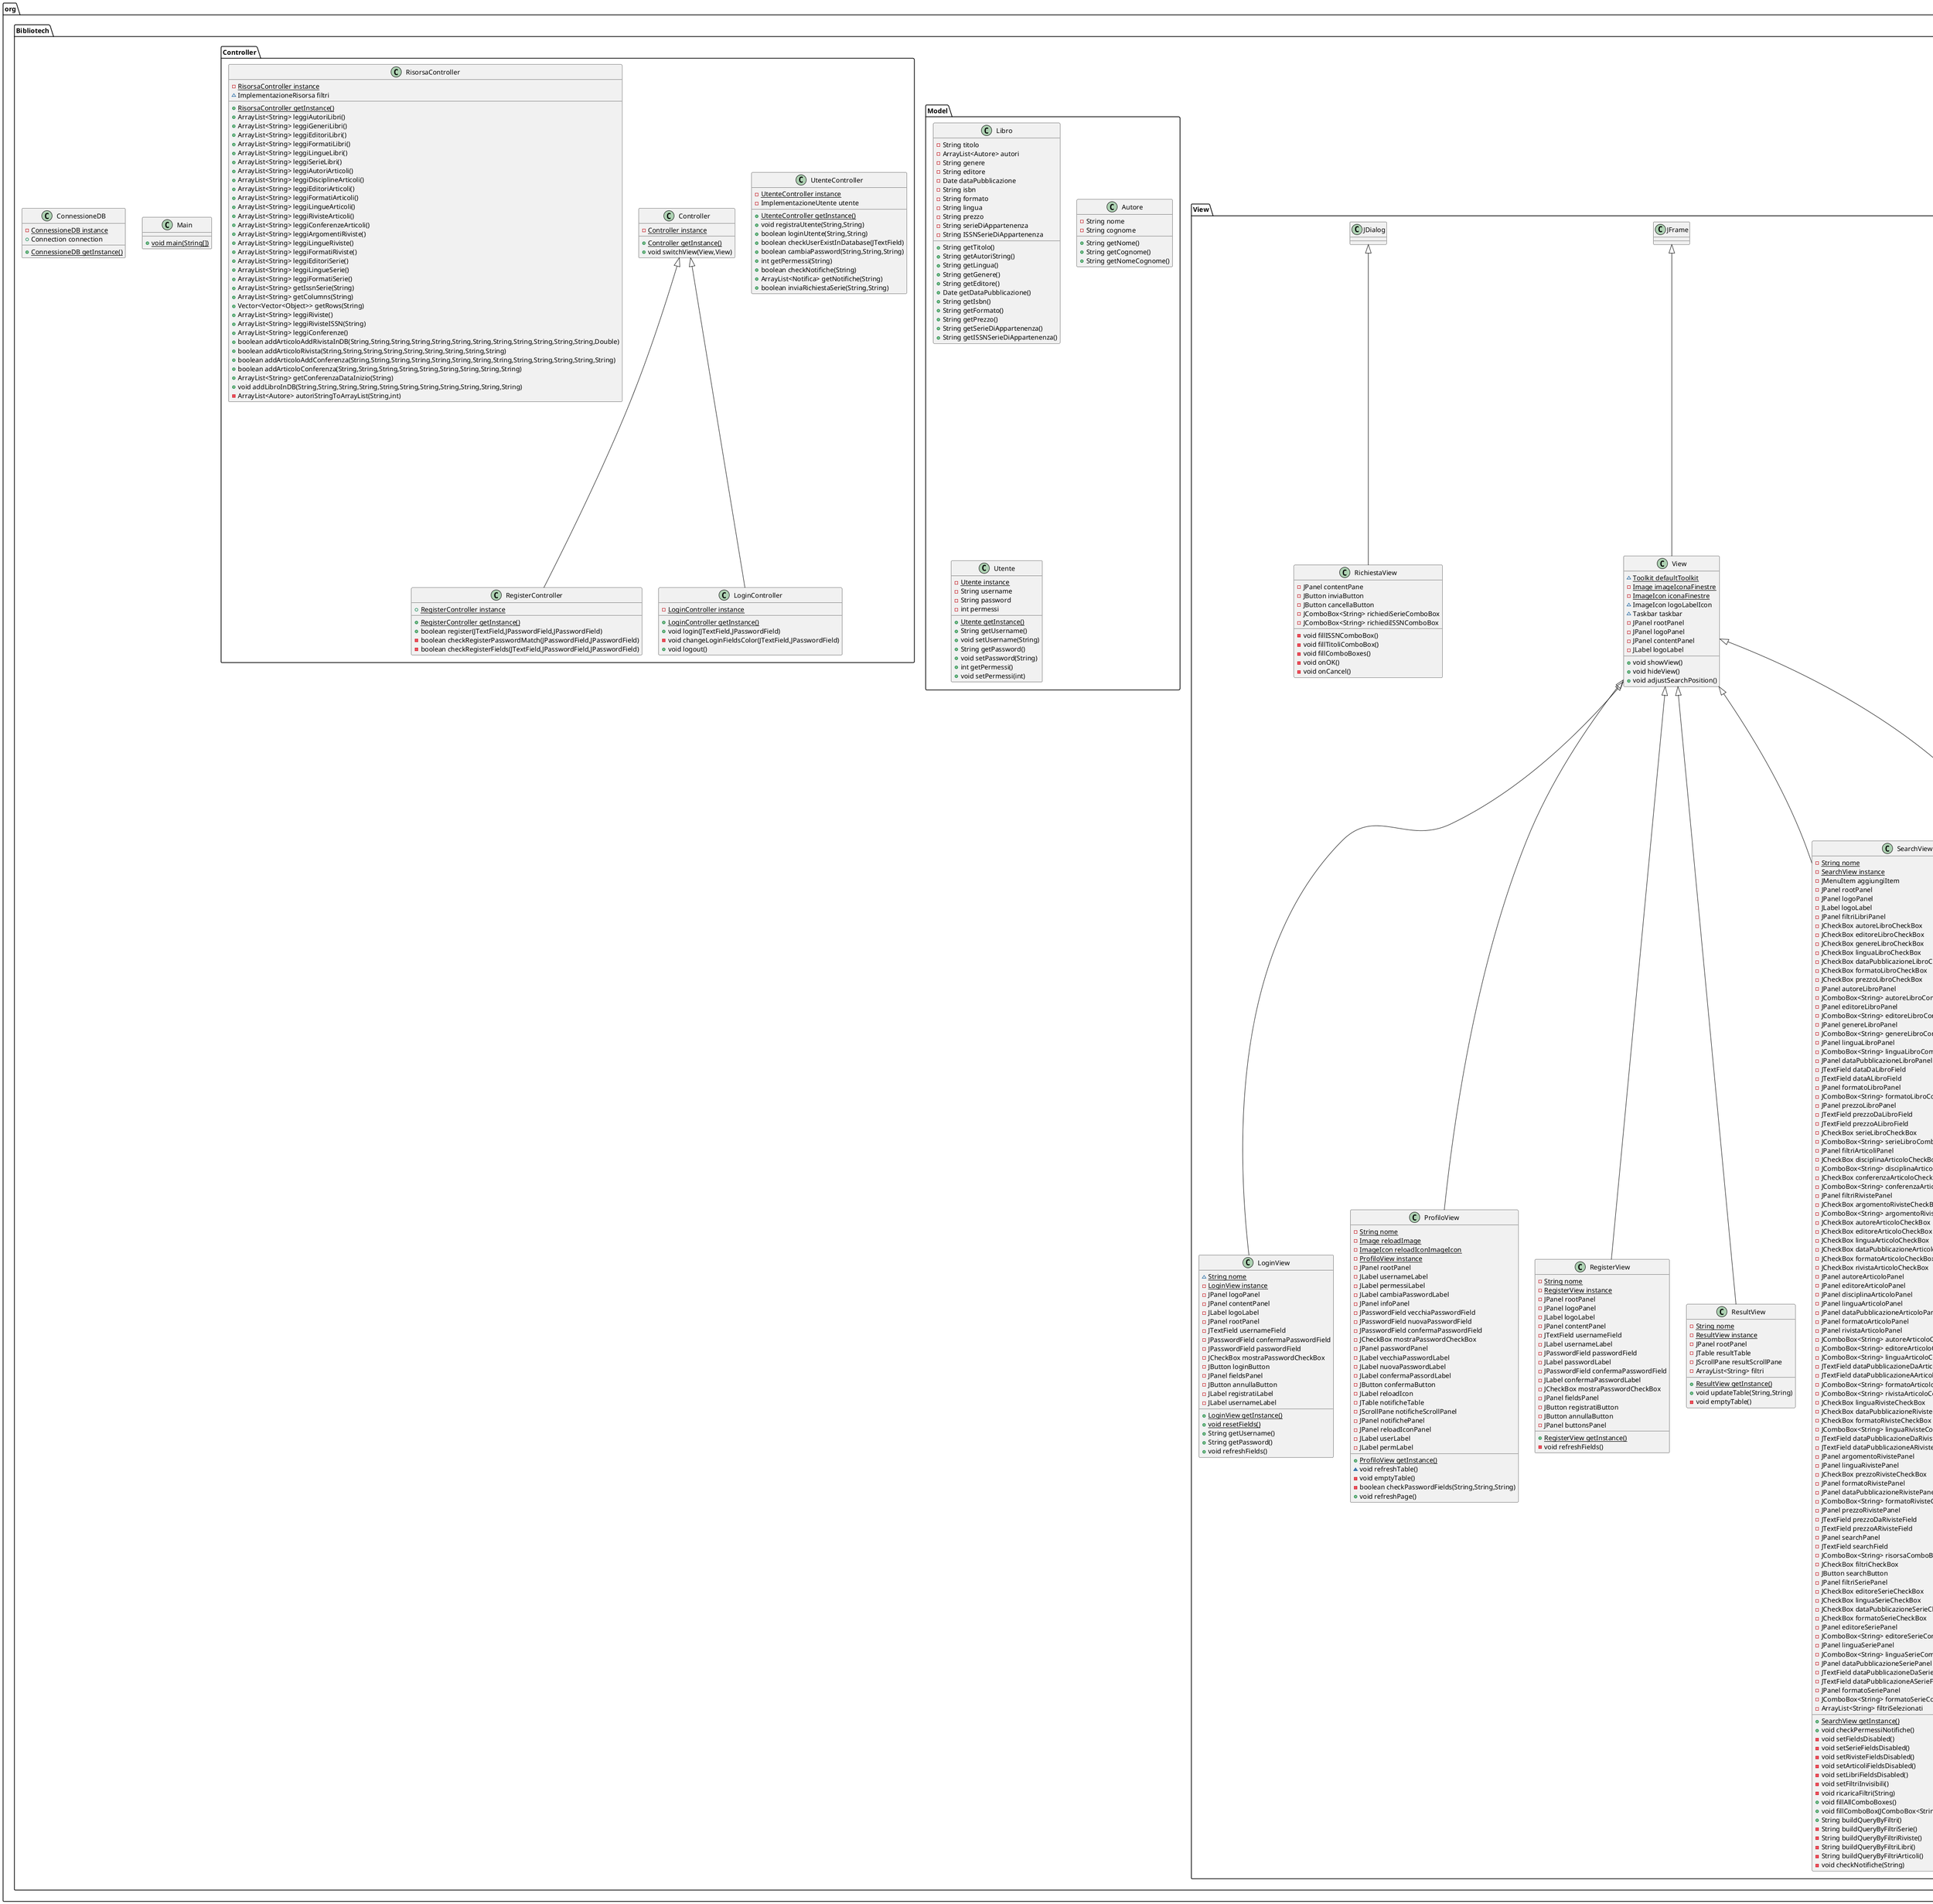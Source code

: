 @startuml
interface org.Bibliotech.DAO.risorsaDao {
~ boolean addLibro(Libro)
~ boolean addArticoloRivista(String,String,String,String,String,String,String,String,String)
~ boolean addArticoloAddRivistaInDB(String,String,String,String,String,String,String,String,String,String,String,String,Double)
+ boolean addArticoloConferenza(String,String,String,String,String,String,String,String,String)
+ boolean addArticoloAddConferenza(String,String,String,String,String,String,String,String,String,String,String,String,String)
~ ArrayList<String> getAutoriLibri()
~ ArrayList<String> getGenereLibri()
~ ArrayList<String> getLinguaLibri()
~ ArrayList<String> getEditoreLibri()
~ ArrayList<String> getFormatoLibri()
~ ArrayList<String> getSerieLibri()
~ ArrayList<String> getAutoriArticoli()
~ ArrayList<String> getDisciplinaArticoli()
~ ArrayList<String> getLinguaArticoli()
~ ArrayList<String> getEditoreArticoli()
~ ArrayList<String> getFormatoArticoli()
~ ArrayList<String> getRivistaArticoli()
~ ArrayList<String> getConferenzeArticoli()
~ ArrayList<String> getArgomentiRiviste()
~ ArrayList<String> getLingueRiviste()
~ ArrayList<String> getFormatiRiviste()
~ ArrayList<String> getEditoriSerie()
~ ArrayList<String> getLingueSerie()
~ ArrayList<String> getFormatiSerie()
~ ArrayList<String> getIssnSerie(String)
~ ArrayList<String> getRiviste()
~ ArrayList<String> getConferenze()
}
class org.Bibliotech.View.LoginView {
~ {static} String nome
- {static} LoginView instance
- JPanel logoPanel
- JPanel contentPanel
- JLabel logoLabel
- JPanel rootPanel
- JTextField usernameField
- JPasswordField confermaPasswordField
- JPasswordField passwordField
- JCheckBox mostraPasswordCheckBox
- JButton loginButton
- JPanel fieldsPanel
- JButton annullaButton
- JLabel registratiLabel
- JLabel usernameLabel
+ {static} LoginView getInstance()
+ {static} void resetFields()
+ String getUsername()
+ String getPassword()
+ void refreshFields()
}
class org.Bibliotech.View.ProfiloView {
- {static} String nome
- {static} Image reloadImage
- {static} ImageIcon reloadIconImageIcon
- {static} ProfiloView instance
- JPanel rootPanel
- JLabel usernameLabel
- JLabel permessiLabel
- JLabel cambiaPasswordLabel
- JPanel infoPanel
- JPasswordField vecchiaPasswordField
- JPasswordField nuovaPasswordField
- JPasswordField confermaPasswordField
- JCheckBox mostraPasswordCheckBox
- JPanel passwordPanel
- JLabel vecchiaPasswordLabel
- JLabel nuovaPasswordLabel
- JLabel confermaPassordLabel
- JButton confermaButton
- JLabel reloadIcon
- JTable notificheTable
- JScrollPane notificheScrollPanel
- JPanel notifichePanel
- JPanel reloadIconPanel
- JLabel userLabel
- JLabel permLabel
+ {static} ProfiloView getInstance()
~ void refreshTable()
- void emptyTable()
- boolean checkPasswordFields(String,String,String)
+ void refreshPage()
}
class org.Bibliotech.Main {
+ {static} void main(String[])
}
class org.Bibliotech.Model.Libro {
- String titolo
- ArrayList<Autore> autori
- String genere
- String editore
- Date dataPubblicazione
- String isbn
- String formato
- String lingua
- String prezzo
- String serieDiAppartenenza
- String ISSNSerieDiAppartenenza
+ String getTitolo()
+ String getAutoriString()
+ String getLingua()
+ String getGenere()
+ String getEditore()
+ Date getDataPubblicazione()
+ String getIsbn()
+ String getFormato()
+ String getPrezzo()
+ String getSerieDiAppartenenza()
+ String getISSNSerieDiAppartenenza()
}
class org.Bibliotech.Model.Autore {
- String nome
- String cognome
+ String getNome()
+ String getCognome()
+ String getNomeCognome()
}
class org.Bibliotech.View.RegisterView {
- {static} String nome
- {static} RegisterView instance
- JPanel rootPanel
- JPanel logoPanel
- JLabel logoLabel
- JPanel contentPanel
- JTextField usernameField
- JLabel usernameLabel
- JPasswordField passwordField
- JLabel passwordLabel
- JPasswordField confermaPasswordField
- JLabel confermaPasswordLabel
- JCheckBox mostraPasswordCheckBox
- JPanel fieldsPanel
- JButton registratiButton
- JButton annullaButton
- JPanel buttonsPanel
+ {static} RegisterView getInstance()
- void refreshFields()
}
interface org.Bibliotech.DAO.UtenteDao {
~ boolean checkLogin(String,String)
~ boolean addUser(String,String)
~ boolean changePassword(String,String)
~ int getPermessi(String)
~ boolean checkNotifiche(String)
}
class org.Bibliotech.Controller.UtenteController {
- {static} UtenteController instance
- ImplementazioneUtente utente
+ {static} UtenteController getInstance()
+ void registraUtente(String,String)
+ boolean loginUtente(String,String)
+ boolean checkUserExistInDatabase(JTextField)
+ boolean cambiaPassword(String,String,String)
+ int getPermessi(String)
+ boolean checkNotifiche(String)
+ ArrayList<Notifica> getNotifiche(String)
+ boolean inviaRichiestaSerie(String,String)
}
class org.Bibliotech.Controller.RegisterController {
+ {static} RegisterController instance
+ {static} RegisterController getInstance()
+ boolean register(JTextField,JPasswordField,JPasswordField)
- boolean checkRegisterPasswordMatch(JPasswordField,JPasswordField)
- boolean checkRegisterFields(JTextField,JPasswordField,JPasswordField)
}
class org.Bibliotech.View.ResultView {
- {static} String nome
- {static} ResultView instance
- JPanel rootPanel
- JTable resultTable
- JScrollPane resultScrollPane
- ArrayList<String> filtri
+ {static} ResultView getInstance()
+ void updateTable(String,String)
- void emptyTable()
}
class org.Bibliotech.DAOimplementazione.ImplementazioneRisorsa {
- Connection connection
+ ArrayList<String> getAutoriLibri()
+ ArrayList<String> getGenereLibri()
+ ArrayList<String> getIssnSerie(String)
+ ArrayList<String> getRiviste()
+ ArrayList<String> getConferenze()
+ ArrayList<String> getLinguaLibri()
+ ArrayList<String> getEditoreLibri()
+ ArrayList<String> getFormatoLibri()
+ ArrayList<String> getSerieLibri()
+ ArrayList<String> getAutoriArticoli()
+ ArrayList<String> getDisciplinaArticoli()
+ ArrayList<String> getLinguaArticoli()
+ ArrayList<String> getEditoreArticoli()
+ ArrayList<String> getFormatoArticoli()
+ ArrayList<String> getRivistaArticoli()
+ ArrayList<String> getConferenzeArticoli()
+ ArrayList<String> getArgomentiRiviste()
+ ArrayList<String> getLingueRiviste()
+ ArrayList<String> getFormatiRiviste()
+ ArrayList<String> getEditoriSerie()
+ ArrayList<String> getLingueSerie()
+ ArrayList<String> getFormatiSerie()
+ ArrayList<String> getColumns(String)
+ Vector<Vector<Object>> getRows(String)
+ ArrayList<String> getRivisteISSN(String)
+ boolean addLibro(Libro)
+ boolean addArticoloRivista(String,String,String,String,String,String,String,String,String)
+ boolean addArticoloAddRivistaInDB(String,String,String,String,String,String,String,String,String,String,String,String,Double)
+ ArrayList<String> getConferenzaDataInizio(String)
+ boolean addArticoloConferenza(String,String,String,String,String,String,String,String,String)
- String getDataFineConferenza(String,String)
- String getIndirizzoConferenza(String,String)
- String getStrutturaOspitanteConferenza(String,String)
- String getResponsabileConferenza(String,String)
+ boolean addArticoloAddConferenza(String,String,String,String,String,String,String,String,String,String,String,String,String)
- Date getDateByISSN(String)
- double getPrezoByISSN(String)
- String getResponsabileByISSN(String)
- String getArgomentoByISSN(String)
}
class org.Bibliotech.View.View {
~ {static} Toolkit defaultToolkit
- {static} Image imageIconaFinestre
- {static} ImageIcon iconaFinestre
~ ImageIcon logoLabelIcon
~ Taskbar taskbar
- JPanel rootPanel
- JPanel logoPanel
- JPanel contentPanel
- JLabel logoLabel
+ void showView()
+ void hideView()
+ void adjustSearchPosition()
}
class org.Bibliotech.View.RichiestaView {
- JPanel contentPane
- JButton inviaButton
- JButton cancellaButton
- JComboBox<String> richiediSerieComboBox
- JComboBox<String> richiediISSNComboBox
- void fillISSNComboBox()
- void fillTitoliComboBox()
- void fillComboBoxes()
- void onOK()
- void onCancel()
}
class org.Bibliotech.View.SearchView {
- {static} String nome
- {static} SearchView instance
- JMenuItem aggiungiItem
- JPanel rootPanel
- JPanel logoPanel
- JLabel logoLabel
- JPanel filtriLibriPanel
- JCheckBox autoreLibroCheckBox
- JCheckBox editoreLibroCheckBox
- JCheckBox genereLibroCheckBox
- JCheckBox linguaLibroCheckBox
- JCheckBox dataPubblicazioneLibroCheckBox
- JCheckBox formatoLibroCheckBox
- JCheckBox prezzoLibroCheckBox
- JPanel autoreLibroPanel
- JComboBox<String> autoreLibroComboBox
- JPanel editoreLibroPanel
- JComboBox<String> editoreLibroComboBox
- JPanel genereLibroPanel
- JComboBox<String> genereLibroComboBox
- JPanel linguaLibroPanel
- JComboBox<String> linguaLibroComboBox
- JPanel dataPubblicazioneLibroPanel
- JTextField dataDaLibroField
- JTextField dataALibroField
- JPanel formatoLibroPanel
- JComboBox<String> formatoLibroComboBox
- JPanel prezzoLibroPanel
- JTextField prezzoDaLibroField
- JTextField prezzoALibroField
- JCheckBox serieLibroCheckBox
- JComboBox<String> serieLibroComboBox
- JPanel filtriArticoliPanel
- JCheckBox disciplinaArticoloCheckBox
- JComboBox<String> disciplinaArticoloComboBox
- JCheckBox conferenzaArticoloCheckBox
- JComboBox<String> conferenzaArticoloComboBox
- JPanel filtriRivistePanel
- JCheckBox argomentoRivisteCheckBox
- JComboBox<String> argomentoRivisteComboBox
- JCheckBox autoreArticoloCheckBox
- JCheckBox editoreArticoloCheckBox
- JCheckBox linguaArticoloCheckBox
- JCheckBox dataPubblicazioneArticoloCheckBox
- JCheckBox formatoArticoloCheckBox
- JCheckBox rivistaArticoloCheckBox
- JPanel autoreArticoloPanel
- JPanel editoreArticoloPanel
- JPanel disciplinaArticoloPanel
- JPanel linguaArticoloPanel
- JPanel dataPubblicazioneArticoloPanel
- JPanel formatoArticoloPanel
- JPanel rivistaArticoloPanel
- JComboBox<String> autoreArticoloComboBox
- JComboBox<String> editoreArticoloComboBox
- JComboBox<String> linguaArticoloComboBox
- JTextField dataPubblicazioneDaArticoloField
- JTextField dataPubblicazioneAArticoloField
- JComboBox<String> formatoArticoloComboBox
- JComboBox<String> rivistaArticoloComboBox
- JCheckBox linguaRivisteCheckBox
- JCheckBox dataPubblicazioneRivisteCheckBox
- JCheckBox formatoRivisteCheckBox
- JComboBox<String> linguaRivisteComboBox
- JTextField dataPubblicazioneDaRivisteField
- JTextField dataPubblicazioneARivisteField
- JPanel argomentoRivistePanel
- JPanel linguaRivistePanel
- JCheckBox prezzoRivisteCheckBox
- JPanel formatoRivistePanel
- JPanel dataPubblicazioneRivistePanel
- JComboBox<String> formatoRivisteComboBox
- JPanel prezzoRivistePanel
- JTextField prezzoDaRivisteField
- JTextField prezzoARivisteField
- JPanel searchPanel
- JTextField searchField
- JComboBox<String> risorsaComboBox
- JCheckBox filtriCheckBox
- JButton searchButton
- JPanel filtriSeriePanel
- JCheckBox editoreSerieCheckBox
- JCheckBox linguaSerieCheckBox
- JCheckBox dataPubblicazioneSerieCheckBox
- JCheckBox formatoSerieCheckBox
- JPanel editoreSeriePanel
- JComboBox<String> editoreSerieComboBox
- JPanel linguaSeriePanel
- JComboBox<String> linguaSerieComboBox
- JPanel dataPubblicazioneSeriePanel
- JTextField dataPubblicazioneDaSerieField
- JTextField dataPubblicazioneASerieField
- JPanel formatoSeriePanel
- JComboBox<String> formatoSerieComboBox
- ArrayList<String> filtriSelezionati
+ {static} SearchView getInstance()
+ void checkPermessiNotifiche()
- void setFieldsDisabled()
- void setSerieFieldsDisabled()
- void setRivisteFieldsDisabled()
- void setArticoliFieldsDisabled()
- void setLibriFieldsDisabled()
- void setFiltriInvisibili()
- void ricaricaFiltri(String)
+ void fillAllComboBoxes()
+ void fillComboBox(JComboBox<String>,ArrayList<String>)
+ String buildQueryByFiltri()
- String buildQueryByFiltriSerie()
- String buildQueryByFiltriRiviste()
- String buildQueryByFiltriLibri()
- String buildQueryByFiltriArticoli()
- void checkNotifiche(String)
}
class org.Bibliotech.Model.Utente {
- {static} Utente instance
- String username
- String password
- int permessi
+ {static} Utente getInstance()
+ String getUsername()
+ void setUsername(String)
+ String getPassword()
+ void setPassword(String)
+ int getPermessi()
+ void setPermessi(int)
}
class org.Bibliotech.View.AggiuntaView {
- {static} String nome
- {static} AggiuntaView instance
- JPanel rootPanel
- JPanel imagePanel
- JPanel risorsaPanel
- JPanel libriPanel
- JPanel articoliPanel
- JComboBox<String> risorsaComboBox
- JButton addButton
- JTextField titoloLibroField
- JTextField autoriLibroField
- JTextField editoreLibroField
- JTextField genereLibroField
- JTextField prezzoLibroField
- JCheckBox libroFaParteCheckBox
- JComboBox<String> serieLibroBox
- JTextField titoloArticoliField
- JTextField disciplinaArticoloField
- JTextField autoriArticoloField
- JComboBox<String> formatoArticoliComboBox
- JTextField editoreArticoliField
- JTextField doiField
- JComboBox<String> presentatoInBox
- JTextField isbnLibroField
- JTextField dataPublicazioneLibroField
- JLabel logoLabel
- JButton annullaButton
- JPanel seriePanel
- JTextField nomeSerieField
- JTextField issnSerieField
- JComboBox<String> formatoLibroComboBox
- JTextField nomeRivistaField
- JTextField issnRivistaField
- JTextField argomentoRivistaField
- JTextField responsabileRivistaField
- JTextField datapubblicazioneRivistaField
- JTextField prezzoRivistaField
- JPanel rivistaPanel
- JPanel conferenzaPanel
- JTextField nomeConferenzaField
- JTextField responsabileConferenzaField
- JTextField strutturaConferenzaField
- JTextField indirizzoConferenzaField
- JTextField dataDaConferenzaField
- JTextField dataAConferenzaField
- JTextField linguaLibroField
- JLabel helpLabel
- JComboBox<String> rivistaComboBox
- JComboBox<String> conferenzaComboBox
- JPanel rivistaConferenzaPanel
- JComboBox<String> rivistaISSNComboBox
- JTextField linguaArticoloField
- JComboBox<String> conferenzaDataInizioComboBox
- JComboBox issnSerieLibroBox
- void addArticoloConferenza()
- Border getDefaultJComboBoxBorder()
+ {static} AggiuntaView getInstance()
- Border getRedBorder()
- void addArticoloAddConferenza()
- boolean checkConferenzaFields()
- void refreshConferenzaFields()
- void addArticoloRivista()
- void addArticoloAddRivista()
- boolean checkRivistaFields()
- void refreshRivistaFields()
- String checkConferenzaOrRivista()
- void resetAllArticoloBorders()
- void resetRivistaBorders()
- void resetConferenzaBorders()
- void resetArticoloBorders()
- Border getDefaultJTextFieldBorder()
- void resetLibroBorders()
- void addLibro(int)
- void addLibroSerie(int)
- void addLibroAddSerie(int)
+ void setAllPlaceHolders()
- void setRivistaPlaceHolders()
- void setConferenzaPlaceHolders()
- void setArticoloPlaceHolders()
- void setLibroPlaceHolders()
+ void setPlaceholderText(JTextField,String)
- void fillAllComboBoxes()
- void fillComboBox(JComboBox<String>,ArrayList<String>)
- void setPanelInvisibili()
- void ricaricaPanel(String)
}
class org.Bibliotech.Controller.LoginController {
- {static} LoginController instance
+ {static} LoginController getInstance()
+ void login(JTextField,JPasswordField)
- void changeLoginFieldsColor(JTextField,JPasswordField)
+ void logout()
}
class org.Bibliotech.Controller.Controller {
- {static} Controller instance
+ {static} Controller getInstance()
+ void switchView(View,View)
}
class org.Bibliotech.Controller.RisorsaController {
- {static} RisorsaController instance
~ ImplementazioneRisorsa filtri
+ {static} RisorsaController getInstance()
+ ArrayList<String> leggiAutoriLibri()
+ ArrayList<String> leggiGeneriLibri()
+ ArrayList<String> leggiEditoriLibri()
+ ArrayList<String> leggiFormatiLibri()
+ ArrayList<String> leggiLingueLibri()
+ ArrayList<String> leggiSerieLibri()
+ ArrayList<String> leggiAutoriArticoli()
+ ArrayList<String> leggiDisciplineArticoli()
+ ArrayList<String> leggiEditoriArticoli()
+ ArrayList<String> leggiFormatiArticoli()
+ ArrayList<String> leggiLingueArticoli()
+ ArrayList<String> leggiRivisteArticoli()
+ ArrayList<String> leggiConferenzeArticoli()
+ ArrayList<String> leggiArgomentiRiviste()
+ ArrayList<String> leggiLingueRiviste()
+ ArrayList<String> leggiFormatiRiviste()
+ ArrayList<String> leggiEditoriSerie()
+ ArrayList<String> leggiLingueSerie()
+ ArrayList<String> leggiFormatiSerie()
+ ArrayList<String> getIssnSerie(String)
+ ArrayList<String> getColumns(String)
+ Vector<Vector<Object>> getRows(String)
+ ArrayList<String> leggiRiviste()
+ ArrayList<String> leggiRivisteISSN(String)
+ ArrayList<String> leggiConferenze()
+ boolean addArticoloAddRivistaInDB(String,String,String,String,String,String,String,String,String,String,String,String,Double)
+ boolean addArticoloRivista(String,String,String,String,String,String,String,String,String)
+ boolean addArticoloAddConferenza(String,String,String,String,String,String,String,String,String,String,String,String,String)
+ boolean addArticoloConferenza(String,String,String,String,String,String,String,String,String)
+ ArrayList<String> getConferenzaDataInizio(String)
+ void addLibroInDB(String,String,String,String,String,String,String,String,String,String,String)
- ArrayList<Autore> autoriStringToArrayList(String,int)
}
class org.Bibliotech.ConnessioneDB {
- {static} ConnessioneDB instance
+ Connection connection
+ {static} ConnessioneDB getInstance()
}
class org.Bibliotech.DAOimplementazione.ImplementazioneUtente {
- Connection connection
+ boolean checkUserExistInDatabase(JTextField)
+ boolean checkLogin(String,String)
+ boolean addUser(String,String)
+ boolean changePassword(String,String)
+ int getPermessi(String)
+ boolean checkNotifiche(String)
+ boolean inviaRichiestaSerie(String,String)
}


org.Bibliotech.View.View <|-- org.Bibliotech.View.LoginView
org.Bibliotech.View.View <|-- org.Bibliotech.View.ProfiloView
org.Bibliotech.View.View <|-- org.Bibliotech.View.RegisterView
org.Bibliotech.Controller.Controller <|-- org.Bibliotech.Controller.RegisterController
org.Bibliotech.View.View <|-- org.Bibliotech.View.ResultView
org.Bibliotech.DAO.risorsaDao <|.. org.Bibliotech.DAOimplementazione.ImplementazioneRisorsa
org.Bibliotech.View.JFrame <|-- org.Bibliotech.View.View
org.Bibliotech.View.JDialog <|-- org.Bibliotech.View.RichiestaView
org.Bibliotech.View.View <|-- org.Bibliotech.View.SearchView
org.Bibliotech.View.View <|-- org.Bibliotech.View.AggiuntaView
org.Bibliotech.Controller.Controller <|-- org.Bibliotech.Controller.LoginController
org.Bibliotech.DAO.UtenteDao <|.. org.Bibliotech.DAOimplementazione.ImplementazioneUtente
@enduml